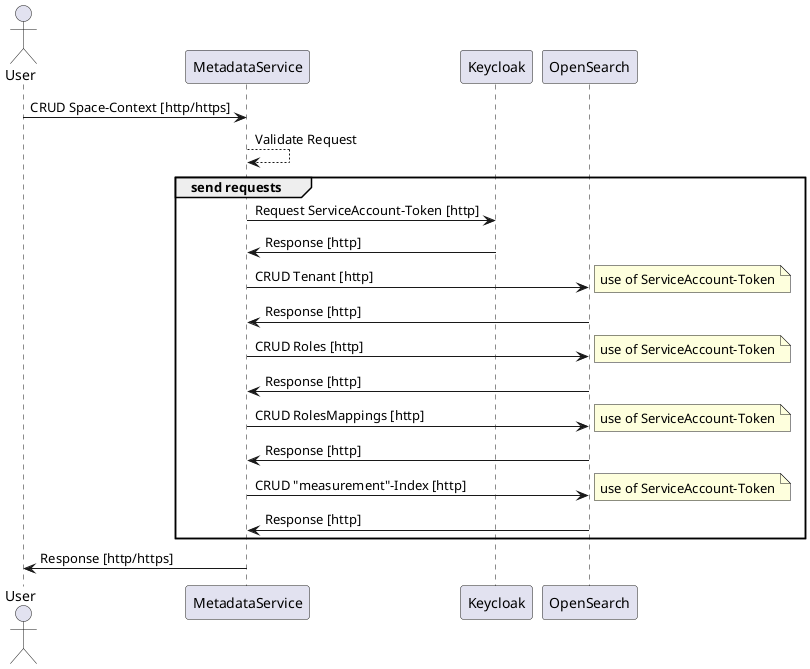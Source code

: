 @startuml
actor User
User -> MetadataService: CRUD Space-Context [http/https]
MetadataService --> MetadataService: Validate Request

group send requests
    MetadataService -> Keycloak: Request ServiceAccount-Token [http]
    Keycloak -> MetadataService: Response [http]
    MetadataService -> OpenSearch: CRUD Tenant [http]
    note right: use of ServiceAccount-Token
    OpenSearch -> MetadataService: Response [http]
    MetadataService -> OpenSearch: CRUD Roles [http]
    note right: use of ServiceAccount-Token
    OpenSearch -> MetadataService: Response [http]
    MetadataService -> OpenSearch: CRUD RolesMappings [http]
    note right: use of ServiceAccount-Token
    OpenSearch -> MetadataService: Response [http]
    MetadataService -> OpenSearch: CRUD "measurement"-Index [http]
    note right: use of ServiceAccount-Token
    OpenSearch -> MetadataService: Response [http]
end
MetadataService -> User: Response [http/https]
@enduml